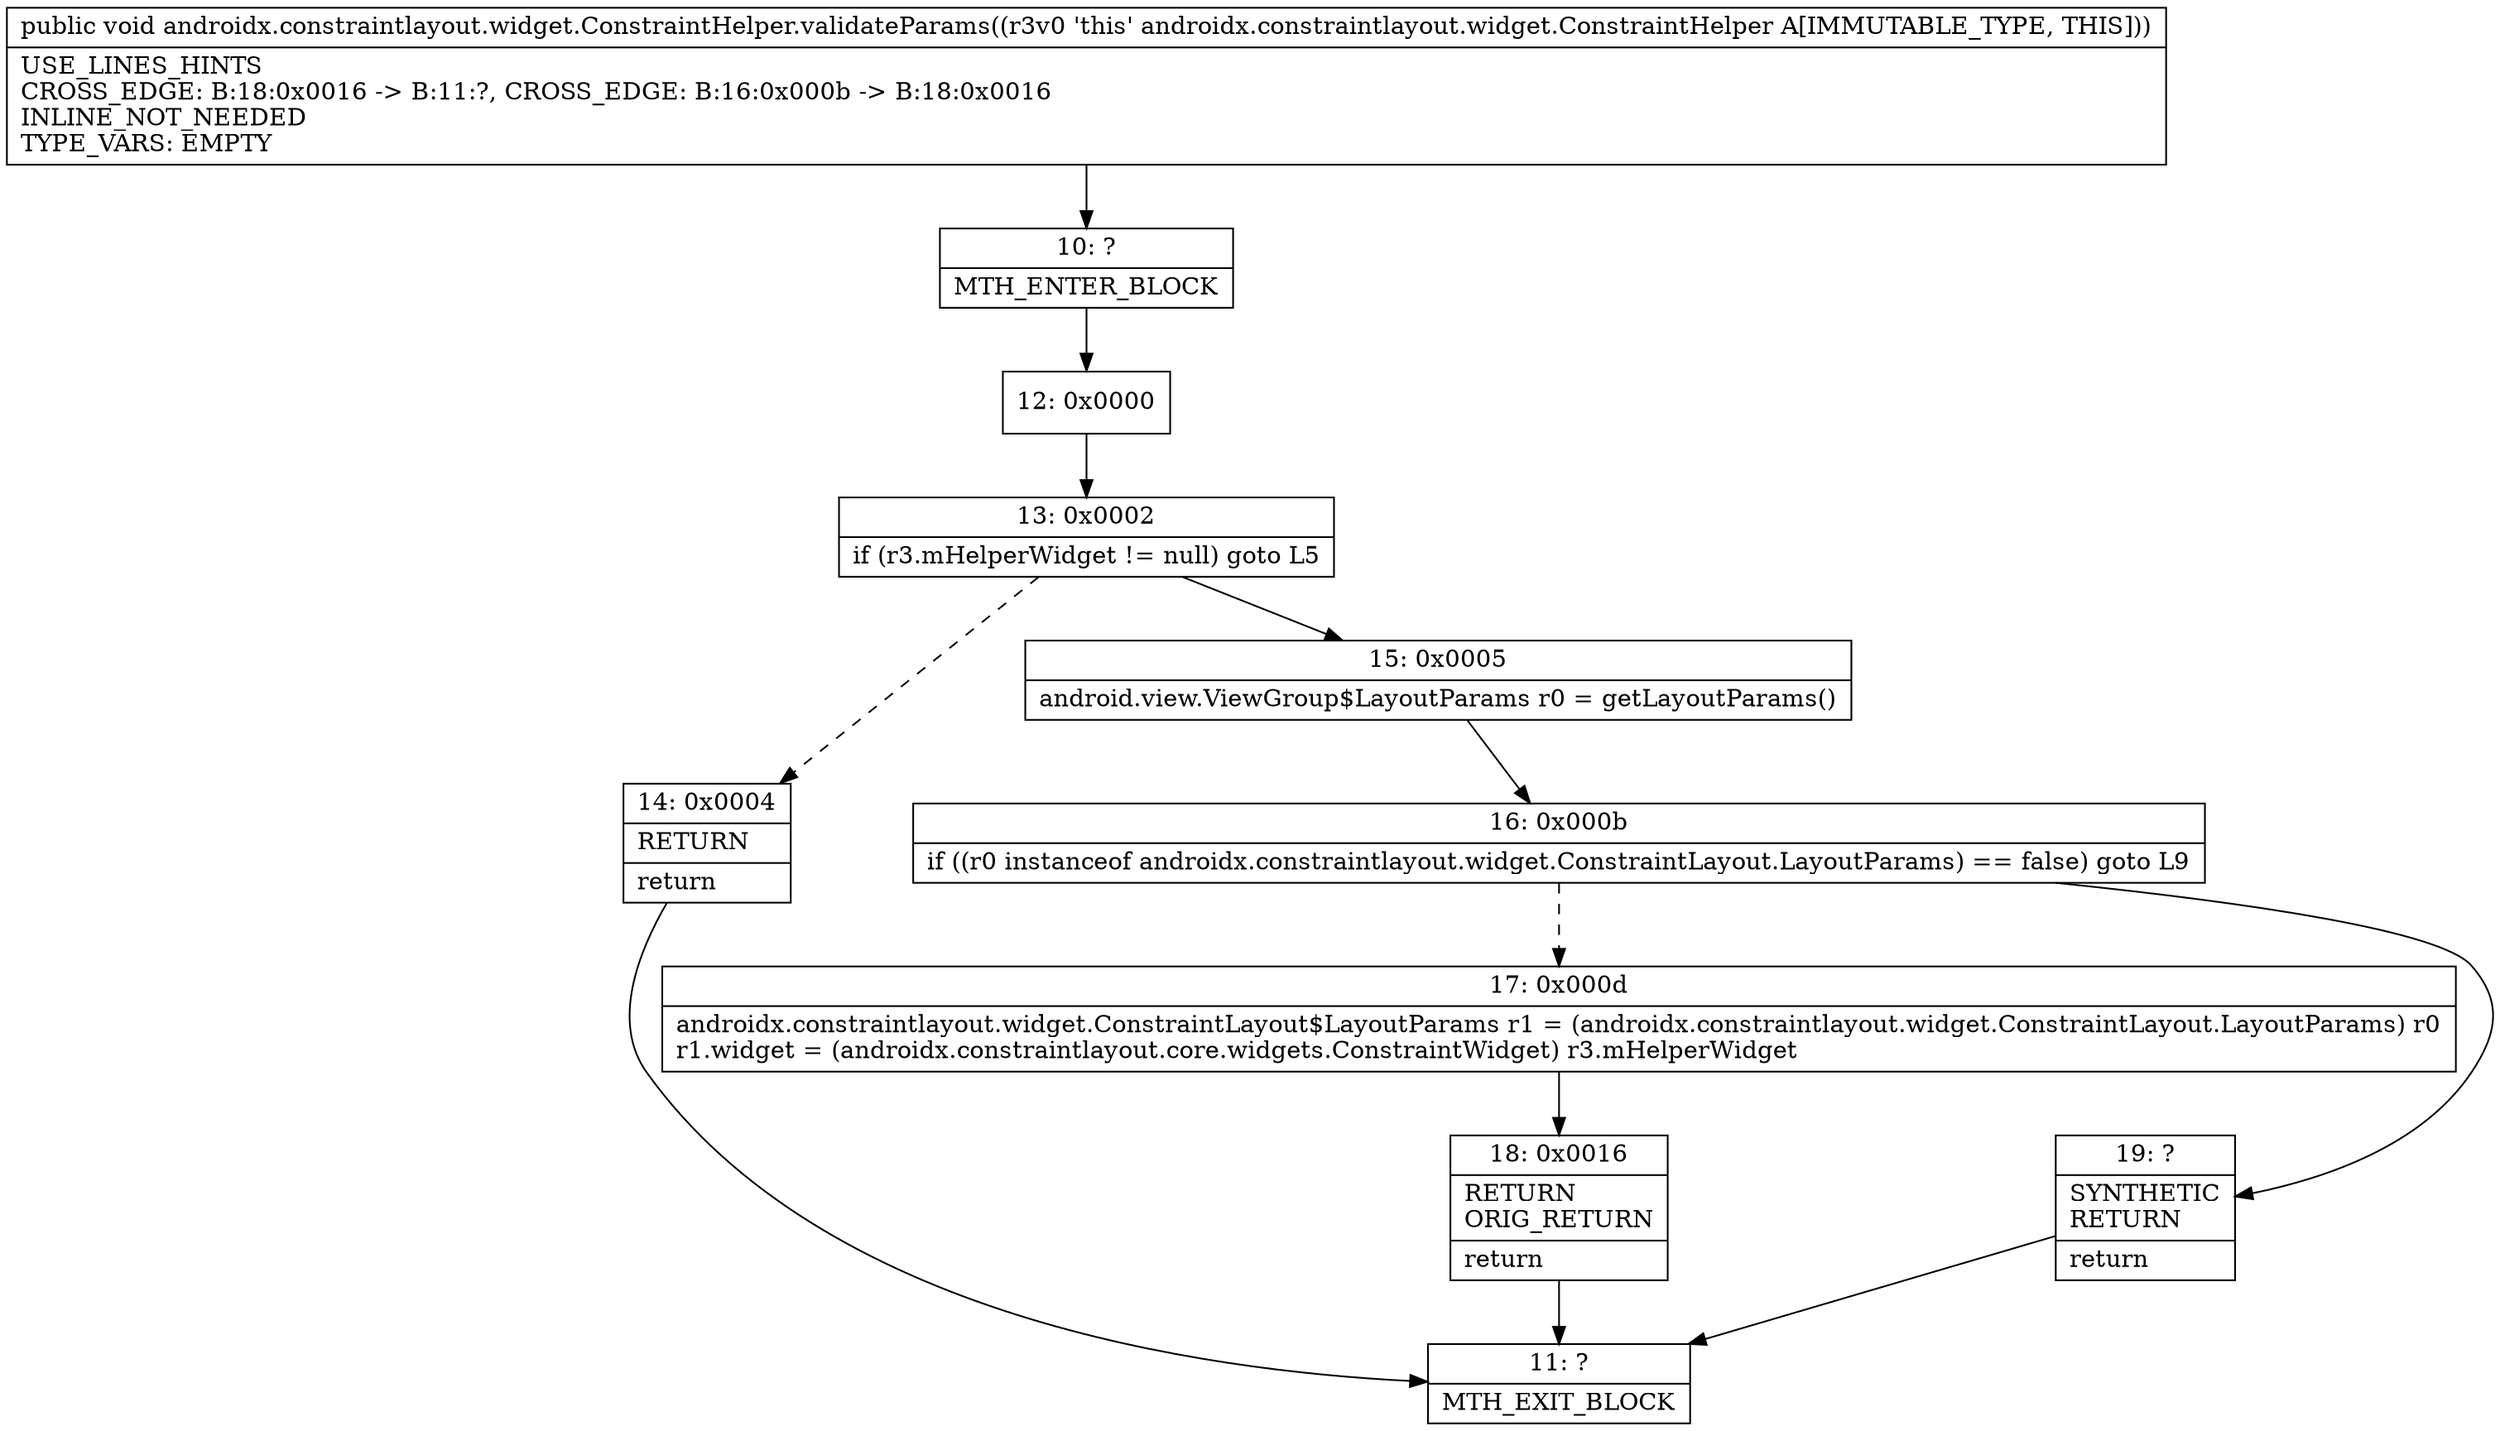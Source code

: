 digraph "CFG forandroidx.constraintlayout.widget.ConstraintHelper.validateParams()V" {
Node_10 [shape=record,label="{10\:\ ?|MTH_ENTER_BLOCK\l}"];
Node_12 [shape=record,label="{12\:\ 0x0000}"];
Node_13 [shape=record,label="{13\:\ 0x0002|if (r3.mHelperWidget != null) goto L5\l}"];
Node_14 [shape=record,label="{14\:\ 0x0004|RETURN\l|return\l}"];
Node_11 [shape=record,label="{11\:\ ?|MTH_EXIT_BLOCK\l}"];
Node_15 [shape=record,label="{15\:\ 0x0005|android.view.ViewGroup$LayoutParams r0 = getLayoutParams()\l}"];
Node_16 [shape=record,label="{16\:\ 0x000b|if ((r0 instanceof androidx.constraintlayout.widget.ConstraintLayout.LayoutParams) == false) goto L9\l}"];
Node_17 [shape=record,label="{17\:\ 0x000d|androidx.constraintlayout.widget.ConstraintLayout$LayoutParams r1 = (androidx.constraintlayout.widget.ConstraintLayout.LayoutParams) r0\lr1.widget = (androidx.constraintlayout.core.widgets.ConstraintWidget) r3.mHelperWidget\l}"];
Node_18 [shape=record,label="{18\:\ 0x0016|RETURN\lORIG_RETURN\l|return\l}"];
Node_19 [shape=record,label="{19\:\ ?|SYNTHETIC\lRETURN\l|return\l}"];
MethodNode[shape=record,label="{public void androidx.constraintlayout.widget.ConstraintHelper.validateParams((r3v0 'this' androidx.constraintlayout.widget.ConstraintHelper A[IMMUTABLE_TYPE, THIS]))  | USE_LINES_HINTS\lCROSS_EDGE: B:18:0x0016 \-\> B:11:?, CROSS_EDGE: B:16:0x000b \-\> B:18:0x0016\lINLINE_NOT_NEEDED\lTYPE_VARS: EMPTY\l}"];
MethodNode -> Node_10;Node_10 -> Node_12;
Node_12 -> Node_13;
Node_13 -> Node_14[style=dashed];
Node_13 -> Node_15;
Node_14 -> Node_11;
Node_15 -> Node_16;
Node_16 -> Node_17[style=dashed];
Node_16 -> Node_19;
Node_17 -> Node_18;
Node_18 -> Node_11;
Node_19 -> Node_11;
}

